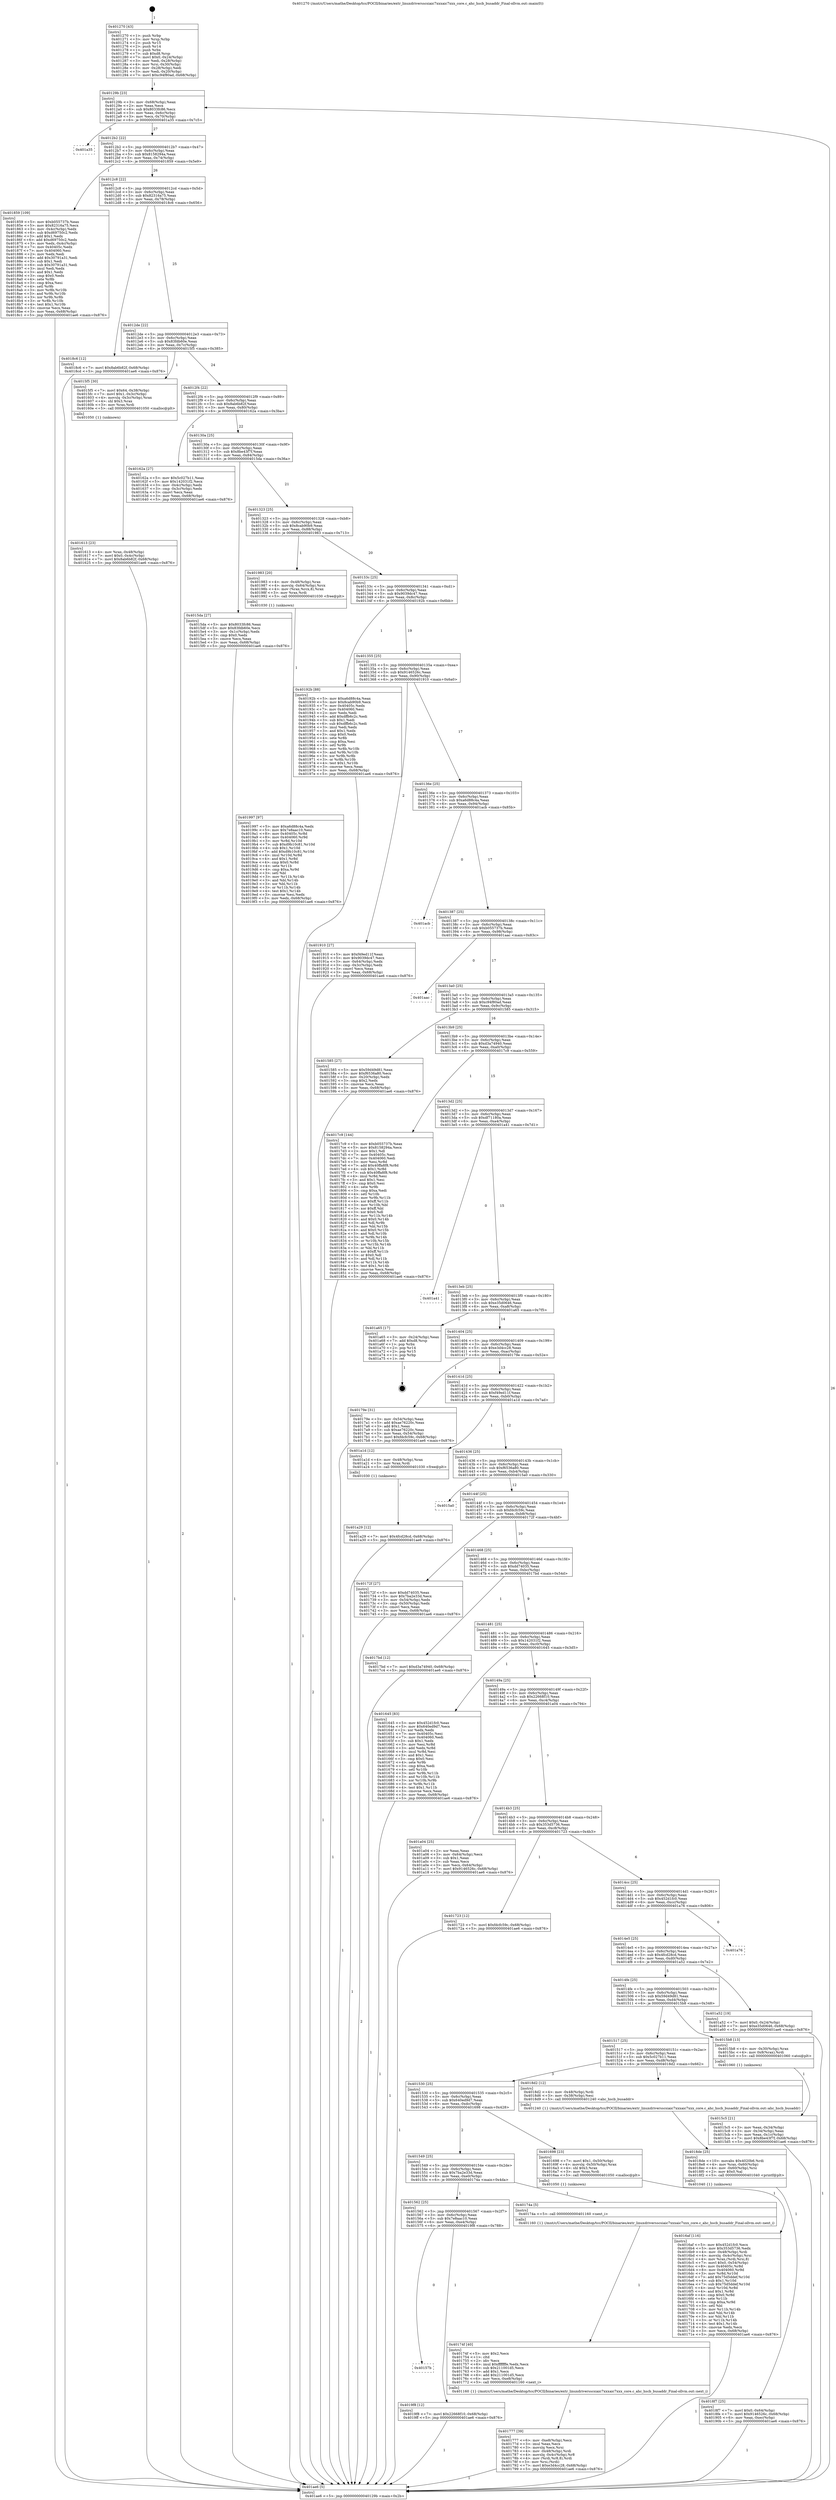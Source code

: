 digraph "0x401270" {
  label = "0x401270 (/mnt/c/Users/mathe/Desktop/tcc/POCII/binaries/extr_linuxdriversscsiaic7xxxaic7xxx_core.c_ahc_hscb_busaddr_Final-ollvm.out::main(0))"
  labelloc = "t"
  node[shape=record]

  Entry [label="",width=0.3,height=0.3,shape=circle,fillcolor=black,style=filled]
  "0x40129b" [label="{
     0x40129b [23]\l
     | [instrs]\l
     &nbsp;&nbsp;0x40129b \<+3\>: mov -0x68(%rbp),%eax\l
     &nbsp;&nbsp;0x40129e \<+2\>: mov %eax,%ecx\l
     &nbsp;&nbsp;0x4012a0 \<+6\>: sub $0x8033fc86,%ecx\l
     &nbsp;&nbsp;0x4012a6 \<+3\>: mov %eax,-0x6c(%rbp)\l
     &nbsp;&nbsp;0x4012a9 \<+3\>: mov %ecx,-0x70(%rbp)\l
     &nbsp;&nbsp;0x4012ac \<+6\>: je 0000000000401a35 \<main+0x7c5\>\l
  }"]
  "0x401a35" [label="{
     0x401a35\l
  }", style=dashed]
  "0x4012b2" [label="{
     0x4012b2 [22]\l
     | [instrs]\l
     &nbsp;&nbsp;0x4012b2 \<+5\>: jmp 00000000004012b7 \<main+0x47\>\l
     &nbsp;&nbsp;0x4012b7 \<+3\>: mov -0x6c(%rbp),%eax\l
     &nbsp;&nbsp;0x4012ba \<+5\>: sub $0x8158294a,%eax\l
     &nbsp;&nbsp;0x4012bf \<+3\>: mov %eax,-0x74(%rbp)\l
     &nbsp;&nbsp;0x4012c2 \<+6\>: je 0000000000401859 \<main+0x5e9\>\l
  }"]
  Exit [label="",width=0.3,height=0.3,shape=circle,fillcolor=black,style=filled,peripheries=2]
  "0x401859" [label="{
     0x401859 [109]\l
     | [instrs]\l
     &nbsp;&nbsp;0x401859 \<+5\>: mov $0xb055737b,%eax\l
     &nbsp;&nbsp;0x40185e \<+5\>: mov $0x82316a75,%ecx\l
     &nbsp;&nbsp;0x401863 \<+3\>: mov -0x4c(%rbp),%edx\l
     &nbsp;&nbsp;0x401866 \<+6\>: sub $0xd69750c2,%edx\l
     &nbsp;&nbsp;0x40186c \<+3\>: add $0x1,%edx\l
     &nbsp;&nbsp;0x40186f \<+6\>: add $0xd69750c2,%edx\l
     &nbsp;&nbsp;0x401875 \<+3\>: mov %edx,-0x4c(%rbp)\l
     &nbsp;&nbsp;0x401878 \<+7\>: mov 0x40405c,%edx\l
     &nbsp;&nbsp;0x40187f \<+7\>: mov 0x404060,%esi\l
     &nbsp;&nbsp;0x401886 \<+2\>: mov %edx,%edi\l
     &nbsp;&nbsp;0x401888 \<+6\>: add $0x30791a31,%edi\l
     &nbsp;&nbsp;0x40188e \<+3\>: sub $0x1,%edi\l
     &nbsp;&nbsp;0x401891 \<+6\>: sub $0x30791a31,%edi\l
     &nbsp;&nbsp;0x401897 \<+3\>: imul %edi,%edx\l
     &nbsp;&nbsp;0x40189a \<+3\>: and $0x1,%edx\l
     &nbsp;&nbsp;0x40189d \<+3\>: cmp $0x0,%edx\l
     &nbsp;&nbsp;0x4018a0 \<+4\>: sete %r8b\l
     &nbsp;&nbsp;0x4018a4 \<+3\>: cmp $0xa,%esi\l
     &nbsp;&nbsp;0x4018a7 \<+4\>: setl %r9b\l
     &nbsp;&nbsp;0x4018ab \<+3\>: mov %r8b,%r10b\l
     &nbsp;&nbsp;0x4018ae \<+3\>: and %r9b,%r10b\l
     &nbsp;&nbsp;0x4018b1 \<+3\>: xor %r9b,%r8b\l
     &nbsp;&nbsp;0x4018b4 \<+3\>: or %r8b,%r10b\l
     &nbsp;&nbsp;0x4018b7 \<+4\>: test $0x1,%r10b\l
     &nbsp;&nbsp;0x4018bb \<+3\>: cmovne %ecx,%eax\l
     &nbsp;&nbsp;0x4018be \<+3\>: mov %eax,-0x68(%rbp)\l
     &nbsp;&nbsp;0x4018c1 \<+5\>: jmp 0000000000401ae6 \<main+0x876\>\l
  }"]
  "0x4012c8" [label="{
     0x4012c8 [22]\l
     | [instrs]\l
     &nbsp;&nbsp;0x4012c8 \<+5\>: jmp 00000000004012cd \<main+0x5d\>\l
     &nbsp;&nbsp;0x4012cd \<+3\>: mov -0x6c(%rbp),%eax\l
     &nbsp;&nbsp;0x4012d0 \<+5\>: sub $0x82316a75,%eax\l
     &nbsp;&nbsp;0x4012d5 \<+3\>: mov %eax,-0x78(%rbp)\l
     &nbsp;&nbsp;0x4012d8 \<+6\>: je 00000000004018c6 \<main+0x656\>\l
  }"]
  "0x401a29" [label="{
     0x401a29 [12]\l
     | [instrs]\l
     &nbsp;&nbsp;0x401a29 \<+7\>: movl $0x4fcd28cd,-0x68(%rbp)\l
     &nbsp;&nbsp;0x401a30 \<+5\>: jmp 0000000000401ae6 \<main+0x876\>\l
  }"]
  "0x4018c6" [label="{
     0x4018c6 [12]\l
     | [instrs]\l
     &nbsp;&nbsp;0x4018c6 \<+7\>: movl $0x8ab6b82f,-0x68(%rbp)\l
     &nbsp;&nbsp;0x4018cd \<+5\>: jmp 0000000000401ae6 \<main+0x876\>\l
  }"]
  "0x4012de" [label="{
     0x4012de [22]\l
     | [instrs]\l
     &nbsp;&nbsp;0x4012de \<+5\>: jmp 00000000004012e3 \<main+0x73\>\l
     &nbsp;&nbsp;0x4012e3 \<+3\>: mov -0x6c(%rbp),%eax\l
     &nbsp;&nbsp;0x4012e6 \<+5\>: sub $0x83fdb60e,%eax\l
     &nbsp;&nbsp;0x4012eb \<+3\>: mov %eax,-0x7c(%rbp)\l
     &nbsp;&nbsp;0x4012ee \<+6\>: je 00000000004015f5 \<main+0x385\>\l
  }"]
  "0x40157b" [label="{
     0x40157b\l
  }", style=dashed]
  "0x4015f5" [label="{
     0x4015f5 [30]\l
     | [instrs]\l
     &nbsp;&nbsp;0x4015f5 \<+7\>: movl $0x64,-0x38(%rbp)\l
     &nbsp;&nbsp;0x4015fc \<+7\>: movl $0x1,-0x3c(%rbp)\l
     &nbsp;&nbsp;0x401603 \<+4\>: movslq -0x3c(%rbp),%rax\l
     &nbsp;&nbsp;0x401607 \<+4\>: shl $0x3,%rax\l
     &nbsp;&nbsp;0x40160b \<+3\>: mov %rax,%rdi\l
     &nbsp;&nbsp;0x40160e \<+5\>: call 0000000000401050 \<malloc@plt\>\l
     | [calls]\l
     &nbsp;&nbsp;0x401050 \{1\} (unknown)\l
  }"]
  "0x4012f4" [label="{
     0x4012f4 [22]\l
     | [instrs]\l
     &nbsp;&nbsp;0x4012f4 \<+5\>: jmp 00000000004012f9 \<main+0x89\>\l
     &nbsp;&nbsp;0x4012f9 \<+3\>: mov -0x6c(%rbp),%eax\l
     &nbsp;&nbsp;0x4012fc \<+5\>: sub $0x8ab6b82f,%eax\l
     &nbsp;&nbsp;0x401301 \<+3\>: mov %eax,-0x80(%rbp)\l
     &nbsp;&nbsp;0x401304 \<+6\>: je 000000000040162a \<main+0x3ba\>\l
  }"]
  "0x4019f8" [label="{
     0x4019f8 [12]\l
     | [instrs]\l
     &nbsp;&nbsp;0x4019f8 \<+7\>: movl $0x22668f10,-0x68(%rbp)\l
     &nbsp;&nbsp;0x4019ff \<+5\>: jmp 0000000000401ae6 \<main+0x876\>\l
  }"]
  "0x40162a" [label="{
     0x40162a [27]\l
     | [instrs]\l
     &nbsp;&nbsp;0x40162a \<+5\>: mov $0x5c027b11,%eax\l
     &nbsp;&nbsp;0x40162f \<+5\>: mov $0x142031f2,%ecx\l
     &nbsp;&nbsp;0x401634 \<+3\>: mov -0x4c(%rbp),%edx\l
     &nbsp;&nbsp;0x401637 \<+3\>: cmp -0x3c(%rbp),%edx\l
     &nbsp;&nbsp;0x40163a \<+3\>: cmovl %ecx,%eax\l
     &nbsp;&nbsp;0x40163d \<+3\>: mov %eax,-0x68(%rbp)\l
     &nbsp;&nbsp;0x401640 \<+5\>: jmp 0000000000401ae6 \<main+0x876\>\l
  }"]
  "0x40130a" [label="{
     0x40130a [25]\l
     | [instrs]\l
     &nbsp;&nbsp;0x40130a \<+5\>: jmp 000000000040130f \<main+0x9f\>\l
     &nbsp;&nbsp;0x40130f \<+3\>: mov -0x6c(%rbp),%eax\l
     &nbsp;&nbsp;0x401312 \<+5\>: sub $0x8be43f7f,%eax\l
     &nbsp;&nbsp;0x401317 \<+6\>: mov %eax,-0x84(%rbp)\l
     &nbsp;&nbsp;0x40131d \<+6\>: je 00000000004015da \<main+0x36a\>\l
  }"]
  "0x401997" [label="{
     0x401997 [97]\l
     | [instrs]\l
     &nbsp;&nbsp;0x401997 \<+5\>: mov $0xa6d88c4a,%edx\l
     &nbsp;&nbsp;0x40199c \<+5\>: mov $0x7e8aac10,%esi\l
     &nbsp;&nbsp;0x4019a1 \<+8\>: mov 0x40405c,%r8d\l
     &nbsp;&nbsp;0x4019a9 \<+8\>: mov 0x404060,%r9d\l
     &nbsp;&nbsp;0x4019b1 \<+3\>: mov %r8d,%r10d\l
     &nbsp;&nbsp;0x4019b4 \<+7\>: sub $0xd9b10c81,%r10d\l
     &nbsp;&nbsp;0x4019bb \<+4\>: sub $0x1,%r10d\l
     &nbsp;&nbsp;0x4019bf \<+7\>: add $0xd9b10c81,%r10d\l
     &nbsp;&nbsp;0x4019c6 \<+4\>: imul %r10d,%r8d\l
     &nbsp;&nbsp;0x4019ca \<+4\>: and $0x1,%r8d\l
     &nbsp;&nbsp;0x4019ce \<+4\>: cmp $0x0,%r8d\l
     &nbsp;&nbsp;0x4019d2 \<+4\>: sete %r11b\l
     &nbsp;&nbsp;0x4019d6 \<+4\>: cmp $0xa,%r9d\l
     &nbsp;&nbsp;0x4019da \<+3\>: setl %bl\l
     &nbsp;&nbsp;0x4019dd \<+3\>: mov %r11b,%r14b\l
     &nbsp;&nbsp;0x4019e0 \<+3\>: and %bl,%r14b\l
     &nbsp;&nbsp;0x4019e3 \<+3\>: xor %bl,%r11b\l
     &nbsp;&nbsp;0x4019e6 \<+3\>: or %r11b,%r14b\l
     &nbsp;&nbsp;0x4019e9 \<+4\>: test $0x1,%r14b\l
     &nbsp;&nbsp;0x4019ed \<+3\>: cmovne %esi,%edx\l
     &nbsp;&nbsp;0x4019f0 \<+3\>: mov %edx,-0x68(%rbp)\l
     &nbsp;&nbsp;0x4019f3 \<+5\>: jmp 0000000000401ae6 \<main+0x876\>\l
  }"]
  "0x4015da" [label="{
     0x4015da [27]\l
     | [instrs]\l
     &nbsp;&nbsp;0x4015da \<+5\>: mov $0x8033fc86,%eax\l
     &nbsp;&nbsp;0x4015df \<+5\>: mov $0x83fdb60e,%ecx\l
     &nbsp;&nbsp;0x4015e4 \<+3\>: mov -0x1c(%rbp),%edx\l
     &nbsp;&nbsp;0x4015e7 \<+3\>: cmp $0x0,%edx\l
     &nbsp;&nbsp;0x4015ea \<+3\>: cmove %ecx,%eax\l
     &nbsp;&nbsp;0x4015ed \<+3\>: mov %eax,-0x68(%rbp)\l
     &nbsp;&nbsp;0x4015f0 \<+5\>: jmp 0000000000401ae6 \<main+0x876\>\l
  }"]
  "0x401323" [label="{
     0x401323 [25]\l
     | [instrs]\l
     &nbsp;&nbsp;0x401323 \<+5\>: jmp 0000000000401328 \<main+0xb8\>\l
     &nbsp;&nbsp;0x401328 \<+3\>: mov -0x6c(%rbp),%eax\l
     &nbsp;&nbsp;0x40132b \<+5\>: sub $0x8cab90b9,%eax\l
     &nbsp;&nbsp;0x401330 \<+6\>: mov %eax,-0x88(%rbp)\l
     &nbsp;&nbsp;0x401336 \<+6\>: je 0000000000401983 \<main+0x713\>\l
  }"]
  "0x4018f7" [label="{
     0x4018f7 [25]\l
     | [instrs]\l
     &nbsp;&nbsp;0x4018f7 \<+7\>: movl $0x0,-0x64(%rbp)\l
     &nbsp;&nbsp;0x4018fe \<+7\>: movl $0x9146526c,-0x68(%rbp)\l
     &nbsp;&nbsp;0x401905 \<+6\>: mov %eax,-0xec(%rbp)\l
     &nbsp;&nbsp;0x40190b \<+5\>: jmp 0000000000401ae6 \<main+0x876\>\l
  }"]
  "0x401983" [label="{
     0x401983 [20]\l
     | [instrs]\l
     &nbsp;&nbsp;0x401983 \<+4\>: mov -0x48(%rbp),%rax\l
     &nbsp;&nbsp;0x401987 \<+4\>: movslq -0x64(%rbp),%rcx\l
     &nbsp;&nbsp;0x40198b \<+4\>: mov (%rax,%rcx,8),%rax\l
     &nbsp;&nbsp;0x40198f \<+3\>: mov %rax,%rdi\l
     &nbsp;&nbsp;0x401992 \<+5\>: call 0000000000401030 \<free@plt\>\l
     | [calls]\l
     &nbsp;&nbsp;0x401030 \{1\} (unknown)\l
  }"]
  "0x40133c" [label="{
     0x40133c [25]\l
     | [instrs]\l
     &nbsp;&nbsp;0x40133c \<+5\>: jmp 0000000000401341 \<main+0xd1\>\l
     &nbsp;&nbsp;0x401341 \<+3\>: mov -0x6c(%rbp),%eax\l
     &nbsp;&nbsp;0x401344 \<+5\>: sub $0x9039dc47,%eax\l
     &nbsp;&nbsp;0x401349 \<+6\>: mov %eax,-0x8c(%rbp)\l
     &nbsp;&nbsp;0x40134f \<+6\>: je 000000000040192b \<main+0x6bb\>\l
  }"]
  "0x4018de" [label="{
     0x4018de [25]\l
     | [instrs]\l
     &nbsp;&nbsp;0x4018de \<+10\>: movabs $0x4020b6,%rdi\l
     &nbsp;&nbsp;0x4018e8 \<+4\>: mov %rax,-0x60(%rbp)\l
     &nbsp;&nbsp;0x4018ec \<+4\>: mov -0x60(%rbp),%rsi\l
     &nbsp;&nbsp;0x4018f0 \<+2\>: mov $0x0,%al\l
     &nbsp;&nbsp;0x4018f2 \<+5\>: call 0000000000401040 \<printf@plt\>\l
     | [calls]\l
     &nbsp;&nbsp;0x401040 \{1\} (unknown)\l
  }"]
  "0x40192b" [label="{
     0x40192b [88]\l
     | [instrs]\l
     &nbsp;&nbsp;0x40192b \<+5\>: mov $0xa6d88c4a,%eax\l
     &nbsp;&nbsp;0x401930 \<+5\>: mov $0x8cab90b9,%ecx\l
     &nbsp;&nbsp;0x401935 \<+7\>: mov 0x40405c,%edx\l
     &nbsp;&nbsp;0x40193c \<+7\>: mov 0x404060,%esi\l
     &nbsp;&nbsp;0x401943 \<+2\>: mov %edx,%edi\l
     &nbsp;&nbsp;0x401945 \<+6\>: add $0xdffb6c2c,%edi\l
     &nbsp;&nbsp;0x40194b \<+3\>: sub $0x1,%edi\l
     &nbsp;&nbsp;0x40194e \<+6\>: sub $0xdffb6c2c,%edi\l
     &nbsp;&nbsp;0x401954 \<+3\>: imul %edi,%edx\l
     &nbsp;&nbsp;0x401957 \<+3\>: and $0x1,%edx\l
     &nbsp;&nbsp;0x40195a \<+3\>: cmp $0x0,%edx\l
     &nbsp;&nbsp;0x40195d \<+4\>: sete %r8b\l
     &nbsp;&nbsp;0x401961 \<+3\>: cmp $0xa,%esi\l
     &nbsp;&nbsp;0x401964 \<+4\>: setl %r9b\l
     &nbsp;&nbsp;0x401968 \<+3\>: mov %r8b,%r10b\l
     &nbsp;&nbsp;0x40196b \<+3\>: and %r9b,%r10b\l
     &nbsp;&nbsp;0x40196e \<+3\>: xor %r9b,%r8b\l
     &nbsp;&nbsp;0x401971 \<+3\>: or %r8b,%r10b\l
     &nbsp;&nbsp;0x401974 \<+4\>: test $0x1,%r10b\l
     &nbsp;&nbsp;0x401978 \<+3\>: cmovne %ecx,%eax\l
     &nbsp;&nbsp;0x40197b \<+3\>: mov %eax,-0x68(%rbp)\l
     &nbsp;&nbsp;0x40197e \<+5\>: jmp 0000000000401ae6 \<main+0x876\>\l
  }"]
  "0x401355" [label="{
     0x401355 [25]\l
     | [instrs]\l
     &nbsp;&nbsp;0x401355 \<+5\>: jmp 000000000040135a \<main+0xea\>\l
     &nbsp;&nbsp;0x40135a \<+3\>: mov -0x6c(%rbp),%eax\l
     &nbsp;&nbsp;0x40135d \<+5\>: sub $0x9146526c,%eax\l
     &nbsp;&nbsp;0x401362 \<+6\>: mov %eax,-0x90(%rbp)\l
     &nbsp;&nbsp;0x401368 \<+6\>: je 0000000000401910 \<main+0x6a0\>\l
  }"]
  "0x401777" [label="{
     0x401777 [39]\l
     | [instrs]\l
     &nbsp;&nbsp;0x401777 \<+6\>: mov -0xe8(%rbp),%ecx\l
     &nbsp;&nbsp;0x40177d \<+3\>: imul %eax,%ecx\l
     &nbsp;&nbsp;0x401780 \<+3\>: movslq %ecx,%rsi\l
     &nbsp;&nbsp;0x401783 \<+4\>: mov -0x48(%rbp),%rdi\l
     &nbsp;&nbsp;0x401787 \<+4\>: movslq -0x4c(%rbp),%r8\l
     &nbsp;&nbsp;0x40178b \<+4\>: mov (%rdi,%r8,8),%rdi\l
     &nbsp;&nbsp;0x40178f \<+3\>: mov %rsi,(%rdi)\l
     &nbsp;&nbsp;0x401792 \<+7\>: movl $0xe3d4cc28,-0x68(%rbp)\l
     &nbsp;&nbsp;0x401799 \<+5\>: jmp 0000000000401ae6 \<main+0x876\>\l
  }"]
  "0x401910" [label="{
     0x401910 [27]\l
     | [instrs]\l
     &nbsp;&nbsp;0x401910 \<+5\>: mov $0xf49ed11f,%eax\l
     &nbsp;&nbsp;0x401915 \<+5\>: mov $0x9039dc47,%ecx\l
     &nbsp;&nbsp;0x40191a \<+3\>: mov -0x64(%rbp),%edx\l
     &nbsp;&nbsp;0x40191d \<+3\>: cmp -0x3c(%rbp),%edx\l
     &nbsp;&nbsp;0x401920 \<+3\>: cmovl %ecx,%eax\l
     &nbsp;&nbsp;0x401923 \<+3\>: mov %eax,-0x68(%rbp)\l
     &nbsp;&nbsp;0x401926 \<+5\>: jmp 0000000000401ae6 \<main+0x876\>\l
  }"]
  "0x40136e" [label="{
     0x40136e [25]\l
     | [instrs]\l
     &nbsp;&nbsp;0x40136e \<+5\>: jmp 0000000000401373 \<main+0x103\>\l
     &nbsp;&nbsp;0x401373 \<+3\>: mov -0x6c(%rbp),%eax\l
     &nbsp;&nbsp;0x401376 \<+5\>: sub $0xa6d88c4a,%eax\l
     &nbsp;&nbsp;0x40137b \<+6\>: mov %eax,-0x94(%rbp)\l
     &nbsp;&nbsp;0x401381 \<+6\>: je 0000000000401acb \<main+0x85b\>\l
  }"]
  "0x40174f" [label="{
     0x40174f [40]\l
     | [instrs]\l
     &nbsp;&nbsp;0x40174f \<+5\>: mov $0x2,%ecx\l
     &nbsp;&nbsp;0x401754 \<+1\>: cltd\l
     &nbsp;&nbsp;0x401755 \<+2\>: idiv %ecx\l
     &nbsp;&nbsp;0x401757 \<+6\>: imul $0xfffffffe,%edx,%ecx\l
     &nbsp;&nbsp;0x40175d \<+6\>: sub $0x211001d5,%ecx\l
     &nbsp;&nbsp;0x401763 \<+3\>: add $0x1,%ecx\l
     &nbsp;&nbsp;0x401766 \<+6\>: add $0x211001d5,%ecx\l
     &nbsp;&nbsp;0x40176c \<+6\>: mov %ecx,-0xe8(%rbp)\l
     &nbsp;&nbsp;0x401772 \<+5\>: call 0000000000401160 \<next_i\>\l
     | [calls]\l
     &nbsp;&nbsp;0x401160 \{1\} (/mnt/c/Users/mathe/Desktop/tcc/POCII/binaries/extr_linuxdriversscsiaic7xxxaic7xxx_core.c_ahc_hscb_busaddr_Final-ollvm.out::next_i)\l
  }"]
  "0x401acb" [label="{
     0x401acb\l
  }", style=dashed]
  "0x401387" [label="{
     0x401387 [25]\l
     | [instrs]\l
     &nbsp;&nbsp;0x401387 \<+5\>: jmp 000000000040138c \<main+0x11c\>\l
     &nbsp;&nbsp;0x40138c \<+3\>: mov -0x6c(%rbp),%eax\l
     &nbsp;&nbsp;0x40138f \<+5\>: sub $0xb055737b,%eax\l
     &nbsp;&nbsp;0x401394 \<+6\>: mov %eax,-0x98(%rbp)\l
     &nbsp;&nbsp;0x40139a \<+6\>: je 0000000000401aac \<main+0x83c\>\l
  }"]
  "0x401562" [label="{
     0x401562 [25]\l
     | [instrs]\l
     &nbsp;&nbsp;0x401562 \<+5\>: jmp 0000000000401567 \<main+0x2f7\>\l
     &nbsp;&nbsp;0x401567 \<+3\>: mov -0x6c(%rbp),%eax\l
     &nbsp;&nbsp;0x40156a \<+5\>: sub $0x7e8aac10,%eax\l
     &nbsp;&nbsp;0x40156f \<+6\>: mov %eax,-0xe4(%rbp)\l
     &nbsp;&nbsp;0x401575 \<+6\>: je 00000000004019f8 \<main+0x788\>\l
  }"]
  "0x401aac" [label="{
     0x401aac\l
  }", style=dashed]
  "0x4013a0" [label="{
     0x4013a0 [25]\l
     | [instrs]\l
     &nbsp;&nbsp;0x4013a0 \<+5\>: jmp 00000000004013a5 \<main+0x135\>\l
     &nbsp;&nbsp;0x4013a5 \<+3\>: mov -0x6c(%rbp),%eax\l
     &nbsp;&nbsp;0x4013a8 \<+5\>: sub $0xc94f80ad,%eax\l
     &nbsp;&nbsp;0x4013ad \<+6\>: mov %eax,-0x9c(%rbp)\l
     &nbsp;&nbsp;0x4013b3 \<+6\>: je 0000000000401585 \<main+0x315\>\l
  }"]
  "0x40174a" [label="{
     0x40174a [5]\l
     | [instrs]\l
     &nbsp;&nbsp;0x40174a \<+5\>: call 0000000000401160 \<next_i\>\l
     | [calls]\l
     &nbsp;&nbsp;0x401160 \{1\} (/mnt/c/Users/mathe/Desktop/tcc/POCII/binaries/extr_linuxdriversscsiaic7xxxaic7xxx_core.c_ahc_hscb_busaddr_Final-ollvm.out::next_i)\l
  }"]
  "0x401585" [label="{
     0x401585 [27]\l
     | [instrs]\l
     &nbsp;&nbsp;0x401585 \<+5\>: mov $0x59d49d81,%eax\l
     &nbsp;&nbsp;0x40158a \<+5\>: mov $0xf6536a80,%ecx\l
     &nbsp;&nbsp;0x40158f \<+3\>: mov -0x20(%rbp),%edx\l
     &nbsp;&nbsp;0x401592 \<+3\>: cmp $0x2,%edx\l
     &nbsp;&nbsp;0x401595 \<+3\>: cmovne %ecx,%eax\l
     &nbsp;&nbsp;0x401598 \<+3\>: mov %eax,-0x68(%rbp)\l
     &nbsp;&nbsp;0x40159b \<+5\>: jmp 0000000000401ae6 \<main+0x876\>\l
  }"]
  "0x4013b9" [label="{
     0x4013b9 [25]\l
     | [instrs]\l
     &nbsp;&nbsp;0x4013b9 \<+5\>: jmp 00000000004013be \<main+0x14e\>\l
     &nbsp;&nbsp;0x4013be \<+3\>: mov -0x6c(%rbp),%eax\l
     &nbsp;&nbsp;0x4013c1 \<+5\>: sub $0xd3a74940,%eax\l
     &nbsp;&nbsp;0x4013c6 \<+6\>: mov %eax,-0xa0(%rbp)\l
     &nbsp;&nbsp;0x4013cc \<+6\>: je 00000000004017c9 \<main+0x559\>\l
  }"]
  "0x401ae6" [label="{
     0x401ae6 [5]\l
     | [instrs]\l
     &nbsp;&nbsp;0x401ae6 \<+5\>: jmp 000000000040129b \<main+0x2b\>\l
  }"]
  "0x401270" [label="{
     0x401270 [43]\l
     | [instrs]\l
     &nbsp;&nbsp;0x401270 \<+1\>: push %rbp\l
     &nbsp;&nbsp;0x401271 \<+3\>: mov %rsp,%rbp\l
     &nbsp;&nbsp;0x401274 \<+2\>: push %r15\l
     &nbsp;&nbsp;0x401276 \<+2\>: push %r14\l
     &nbsp;&nbsp;0x401278 \<+1\>: push %rbx\l
     &nbsp;&nbsp;0x401279 \<+7\>: sub $0xd8,%rsp\l
     &nbsp;&nbsp;0x401280 \<+7\>: movl $0x0,-0x24(%rbp)\l
     &nbsp;&nbsp;0x401287 \<+3\>: mov %edi,-0x28(%rbp)\l
     &nbsp;&nbsp;0x40128a \<+4\>: mov %rsi,-0x30(%rbp)\l
     &nbsp;&nbsp;0x40128e \<+3\>: mov -0x28(%rbp),%edi\l
     &nbsp;&nbsp;0x401291 \<+3\>: mov %edi,-0x20(%rbp)\l
     &nbsp;&nbsp;0x401294 \<+7\>: movl $0xc94f80ad,-0x68(%rbp)\l
  }"]
  "0x4016af" [label="{
     0x4016af [116]\l
     | [instrs]\l
     &nbsp;&nbsp;0x4016af \<+5\>: mov $0x452d1fc0,%ecx\l
     &nbsp;&nbsp;0x4016b4 \<+5\>: mov $0x353d5736,%edx\l
     &nbsp;&nbsp;0x4016b9 \<+4\>: mov -0x48(%rbp),%rdi\l
     &nbsp;&nbsp;0x4016bd \<+4\>: movslq -0x4c(%rbp),%rsi\l
     &nbsp;&nbsp;0x4016c1 \<+4\>: mov %rax,(%rdi,%rsi,8)\l
     &nbsp;&nbsp;0x4016c5 \<+7\>: movl $0x0,-0x54(%rbp)\l
     &nbsp;&nbsp;0x4016cc \<+8\>: mov 0x40405c,%r8d\l
     &nbsp;&nbsp;0x4016d4 \<+8\>: mov 0x404060,%r9d\l
     &nbsp;&nbsp;0x4016dc \<+3\>: mov %r8d,%r10d\l
     &nbsp;&nbsp;0x4016df \<+7\>: add $0x75d5ddef,%r10d\l
     &nbsp;&nbsp;0x4016e6 \<+4\>: sub $0x1,%r10d\l
     &nbsp;&nbsp;0x4016ea \<+7\>: sub $0x75d5ddef,%r10d\l
     &nbsp;&nbsp;0x4016f1 \<+4\>: imul %r10d,%r8d\l
     &nbsp;&nbsp;0x4016f5 \<+4\>: and $0x1,%r8d\l
     &nbsp;&nbsp;0x4016f9 \<+4\>: cmp $0x0,%r8d\l
     &nbsp;&nbsp;0x4016fd \<+4\>: sete %r11b\l
     &nbsp;&nbsp;0x401701 \<+4\>: cmp $0xa,%r9d\l
     &nbsp;&nbsp;0x401705 \<+3\>: setl %bl\l
     &nbsp;&nbsp;0x401708 \<+3\>: mov %r11b,%r14b\l
     &nbsp;&nbsp;0x40170b \<+3\>: and %bl,%r14b\l
     &nbsp;&nbsp;0x40170e \<+3\>: xor %bl,%r11b\l
     &nbsp;&nbsp;0x401711 \<+3\>: or %r11b,%r14b\l
     &nbsp;&nbsp;0x401714 \<+4\>: test $0x1,%r14b\l
     &nbsp;&nbsp;0x401718 \<+3\>: cmovne %edx,%ecx\l
     &nbsp;&nbsp;0x40171b \<+3\>: mov %ecx,-0x68(%rbp)\l
     &nbsp;&nbsp;0x40171e \<+5\>: jmp 0000000000401ae6 \<main+0x876\>\l
  }"]
  "0x4017c9" [label="{
     0x4017c9 [144]\l
     | [instrs]\l
     &nbsp;&nbsp;0x4017c9 \<+5\>: mov $0xb055737b,%eax\l
     &nbsp;&nbsp;0x4017ce \<+5\>: mov $0x8158294a,%ecx\l
     &nbsp;&nbsp;0x4017d3 \<+2\>: mov $0x1,%dl\l
     &nbsp;&nbsp;0x4017d5 \<+7\>: mov 0x40405c,%esi\l
     &nbsp;&nbsp;0x4017dc \<+7\>: mov 0x404060,%edi\l
     &nbsp;&nbsp;0x4017e3 \<+3\>: mov %esi,%r8d\l
     &nbsp;&nbsp;0x4017e6 \<+7\>: add $0x40ffa8f8,%r8d\l
     &nbsp;&nbsp;0x4017ed \<+4\>: sub $0x1,%r8d\l
     &nbsp;&nbsp;0x4017f1 \<+7\>: sub $0x40ffa8f8,%r8d\l
     &nbsp;&nbsp;0x4017f8 \<+4\>: imul %r8d,%esi\l
     &nbsp;&nbsp;0x4017fc \<+3\>: and $0x1,%esi\l
     &nbsp;&nbsp;0x4017ff \<+3\>: cmp $0x0,%esi\l
     &nbsp;&nbsp;0x401802 \<+4\>: sete %r9b\l
     &nbsp;&nbsp;0x401806 \<+3\>: cmp $0xa,%edi\l
     &nbsp;&nbsp;0x401809 \<+4\>: setl %r10b\l
     &nbsp;&nbsp;0x40180d \<+3\>: mov %r9b,%r11b\l
     &nbsp;&nbsp;0x401810 \<+4\>: xor $0xff,%r11b\l
     &nbsp;&nbsp;0x401814 \<+3\>: mov %r10b,%bl\l
     &nbsp;&nbsp;0x401817 \<+3\>: xor $0xff,%bl\l
     &nbsp;&nbsp;0x40181a \<+3\>: xor $0x0,%dl\l
     &nbsp;&nbsp;0x40181d \<+3\>: mov %r11b,%r14b\l
     &nbsp;&nbsp;0x401820 \<+4\>: and $0x0,%r14b\l
     &nbsp;&nbsp;0x401824 \<+3\>: and %dl,%r9b\l
     &nbsp;&nbsp;0x401827 \<+3\>: mov %bl,%r15b\l
     &nbsp;&nbsp;0x40182a \<+4\>: and $0x0,%r15b\l
     &nbsp;&nbsp;0x40182e \<+3\>: and %dl,%r10b\l
     &nbsp;&nbsp;0x401831 \<+3\>: or %r9b,%r14b\l
     &nbsp;&nbsp;0x401834 \<+3\>: or %r10b,%r15b\l
     &nbsp;&nbsp;0x401837 \<+3\>: xor %r15b,%r14b\l
     &nbsp;&nbsp;0x40183a \<+3\>: or %bl,%r11b\l
     &nbsp;&nbsp;0x40183d \<+4\>: xor $0xff,%r11b\l
     &nbsp;&nbsp;0x401841 \<+3\>: or $0x0,%dl\l
     &nbsp;&nbsp;0x401844 \<+3\>: and %dl,%r11b\l
     &nbsp;&nbsp;0x401847 \<+3\>: or %r11b,%r14b\l
     &nbsp;&nbsp;0x40184a \<+4\>: test $0x1,%r14b\l
     &nbsp;&nbsp;0x40184e \<+3\>: cmovne %ecx,%eax\l
     &nbsp;&nbsp;0x401851 \<+3\>: mov %eax,-0x68(%rbp)\l
     &nbsp;&nbsp;0x401854 \<+5\>: jmp 0000000000401ae6 \<main+0x876\>\l
  }"]
  "0x4013d2" [label="{
     0x4013d2 [25]\l
     | [instrs]\l
     &nbsp;&nbsp;0x4013d2 \<+5\>: jmp 00000000004013d7 \<main+0x167\>\l
     &nbsp;&nbsp;0x4013d7 \<+3\>: mov -0x6c(%rbp),%eax\l
     &nbsp;&nbsp;0x4013da \<+5\>: sub $0xdf71180a,%eax\l
     &nbsp;&nbsp;0x4013df \<+6\>: mov %eax,-0xa4(%rbp)\l
     &nbsp;&nbsp;0x4013e5 \<+6\>: je 0000000000401a41 \<main+0x7d1\>\l
  }"]
  "0x401549" [label="{
     0x401549 [25]\l
     | [instrs]\l
     &nbsp;&nbsp;0x401549 \<+5\>: jmp 000000000040154e \<main+0x2de\>\l
     &nbsp;&nbsp;0x40154e \<+3\>: mov -0x6c(%rbp),%eax\l
     &nbsp;&nbsp;0x401551 \<+5\>: sub $0x7ba2e33d,%eax\l
     &nbsp;&nbsp;0x401556 \<+6\>: mov %eax,-0xe0(%rbp)\l
     &nbsp;&nbsp;0x40155c \<+6\>: je 000000000040174a \<main+0x4da\>\l
  }"]
  "0x401a41" [label="{
     0x401a41\l
  }", style=dashed]
  "0x4013eb" [label="{
     0x4013eb [25]\l
     | [instrs]\l
     &nbsp;&nbsp;0x4013eb \<+5\>: jmp 00000000004013f0 \<main+0x180\>\l
     &nbsp;&nbsp;0x4013f0 \<+3\>: mov -0x6c(%rbp),%eax\l
     &nbsp;&nbsp;0x4013f3 \<+5\>: sub $0xe35d0646,%eax\l
     &nbsp;&nbsp;0x4013f8 \<+6\>: mov %eax,-0xa8(%rbp)\l
     &nbsp;&nbsp;0x4013fe \<+6\>: je 0000000000401a65 \<main+0x7f5\>\l
  }"]
  "0x401698" [label="{
     0x401698 [23]\l
     | [instrs]\l
     &nbsp;&nbsp;0x401698 \<+7\>: movl $0x1,-0x50(%rbp)\l
     &nbsp;&nbsp;0x40169f \<+4\>: movslq -0x50(%rbp),%rax\l
     &nbsp;&nbsp;0x4016a3 \<+4\>: shl $0x3,%rax\l
     &nbsp;&nbsp;0x4016a7 \<+3\>: mov %rax,%rdi\l
     &nbsp;&nbsp;0x4016aa \<+5\>: call 0000000000401050 \<malloc@plt\>\l
     | [calls]\l
     &nbsp;&nbsp;0x401050 \{1\} (unknown)\l
  }"]
  "0x401a65" [label="{
     0x401a65 [17]\l
     | [instrs]\l
     &nbsp;&nbsp;0x401a65 \<+3\>: mov -0x24(%rbp),%eax\l
     &nbsp;&nbsp;0x401a68 \<+7\>: add $0xd8,%rsp\l
     &nbsp;&nbsp;0x401a6f \<+1\>: pop %rbx\l
     &nbsp;&nbsp;0x401a70 \<+2\>: pop %r14\l
     &nbsp;&nbsp;0x401a72 \<+2\>: pop %r15\l
     &nbsp;&nbsp;0x401a74 \<+1\>: pop %rbp\l
     &nbsp;&nbsp;0x401a75 \<+1\>: ret\l
  }"]
  "0x401404" [label="{
     0x401404 [25]\l
     | [instrs]\l
     &nbsp;&nbsp;0x401404 \<+5\>: jmp 0000000000401409 \<main+0x199\>\l
     &nbsp;&nbsp;0x401409 \<+3\>: mov -0x6c(%rbp),%eax\l
     &nbsp;&nbsp;0x40140c \<+5\>: sub $0xe3d4cc28,%eax\l
     &nbsp;&nbsp;0x401411 \<+6\>: mov %eax,-0xac(%rbp)\l
     &nbsp;&nbsp;0x401417 \<+6\>: je 000000000040179e \<main+0x52e\>\l
  }"]
  "0x401530" [label="{
     0x401530 [25]\l
     | [instrs]\l
     &nbsp;&nbsp;0x401530 \<+5\>: jmp 0000000000401535 \<main+0x2c5\>\l
     &nbsp;&nbsp;0x401535 \<+3\>: mov -0x6c(%rbp),%eax\l
     &nbsp;&nbsp;0x401538 \<+5\>: sub $0x640ed9d7,%eax\l
     &nbsp;&nbsp;0x40153d \<+6\>: mov %eax,-0xdc(%rbp)\l
     &nbsp;&nbsp;0x401543 \<+6\>: je 0000000000401698 \<main+0x428\>\l
  }"]
  "0x40179e" [label="{
     0x40179e [31]\l
     | [instrs]\l
     &nbsp;&nbsp;0x40179e \<+3\>: mov -0x54(%rbp),%eax\l
     &nbsp;&nbsp;0x4017a1 \<+5\>: add $0xae76220c,%eax\l
     &nbsp;&nbsp;0x4017a6 \<+3\>: add $0x1,%eax\l
     &nbsp;&nbsp;0x4017a9 \<+5\>: sub $0xae76220c,%eax\l
     &nbsp;&nbsp;0x4017ae \<+3\>: mov %eax,-0x54(%rbp)\l
     &nbsp;&nbsp;0x4017b1 \<+7\>: movl $0xfdcfc59c,-0x68(%rbp)\l
     &nbsp;&nbsp;0x4017b8 \<+5\>: jmp 0000000000401ae6 \<main+0x876\>\l
  }"]
  "0x40141d" [label="{
     0x40141d [25]\l
     | [instrs]\l
     &nbsp;&nbsp;0x40141d \<+5\>: jmp 0000000000401422 \<main+0x1b2\>\l
     &nbsp;&nbsp;0x401422 \<+3\>: mov -0x6c(%rbp),%eax\l
     &nbsp;&nbsp;0x401425 \<+5\>: sub $0xf49ed11f,%eax\l
     &nbsp;&nbsp;0x40142a \<+6\>: mov %eax,-0xb0(%rbp)\l
     &nbsp;&nbsp;0x401430 \<+6\>: je 0000000000401a1d \<main+0x7ad\>\l
  }"]
  "0x4018d2" [label="{
     0x4018d2 [12]\l
     | [instrs]\l
     &nbsp;&nbsp;0x4018d2 \<+4\>: mov -0x48(%rbp),%rdi\l
     &nbsp;&nbsp;0x4018d6 \<+3\>: mov -0x38(%rbp),%esi\l
     &nbsp;&nbsp;0x4018d9 \<+5\>: call 0000000000401240 \<ahc_hscb_busaddr\>\l
     | [calls]\l
     &nbsp;&nbsp;0x401240 \{1\} (/mnt/c/Users/mathe/Desktop/tcc/POCII/binaries/extr_linuxdriversscsiaic7xxxaic7xxx_core.c_ahc_hscb_busaddr_Final-ollvm.out::ahc_hscb_busaddr)\l
  }"]
  "0x401a1d" [label="{
     0x401a1d [12]\l
     | [instrs]\l
     &nbsp;&nbsp;0x401a1d \<+4\>: mov -0x48(%rbp),%rax\l
     &nbsp;&nbsp;0x401a21 \<+3\>: mov %rax,%rdi\l
     &nbsp;&nbsp;0x401a24 \<+5\>: call 0000000000401030 \<free@plt\>\l
     | [calls]\l
     &nbsp;&nbsp;0x401030 \{1\} (unknown)\l
  }"]
  "0x401436" [label="{
     0x401436 [25]\l
     | [instrs]\l
     &nbsp;&nbsp;0x401436 \<+5\>: jmp 000000000040143b \<main+0x1cb\>\l
     &nbsp;&nbsp;0x40143b \<+3\>: mov -0x6c(%rbp),%eax\l
     &nbsp;&nbsp;0x40143e \<+5\>: sub $0xf6536a80,%eax\l
     &nbsp;&nbsp;0x401443 \<+6\>: mov %eax,-0xb4(%rbp)\l
     &nbsp;&nbsp;0x401449 \<+6\>: je 00000000004015a0 \<main+0x330\>\l
  }"]
  "0x401613" [label="{
     0x401613 [23]\l
     | [instrs]\l
     &nbsp;&nbsp;0x401613 \<+4\>: mov %rax,-0x48(%rbp)\l
     &nbsp;&nbsp;0x401617 \<+7\>: movl $0x0,-0x4c(%rbp)\l
     &nbsp;&nbsp;0x40161e \<+7\>: movl $0x8ab6b82f,-0x68(%rbp)\l
     &nbsp;&nbsp;0x401625 \<+5\>: jmp 0000000000401ae6 \<main+0x876\>\l
  }"]
  "0x4015a0" [label="{
     0x4015a0\l
  }", style=dashed]
  "0x40144f" [label="{
     0x40144f [25]\l
     | [instrs]\l
     &nbsp;&nbsp;0x40144f \<+5\>: jmp 0000000000401454 \<main+0x1e4\>\l
     &nbsp;&nbsp;0x401454 \<+3\>: mov -0x6c(%rbp),%eax\l
     &nbsp;&nbsp;0x401457 \<+5\>: sub $0xfdcfc59c,%eax\l
     &nbsp;&nbsp;0x40145c \<+6\>: mov %eax,-0xb8(%rbp)\l
     &nbsp;&nbsp;0x401462 \<+6\>: je 000000000040172f \<main+0x4bf\>\l
  }"]
  "0x4015c5" [label="{
     0x4015c5 [21]\l
     | [instrs]\l
     &nbsp;&nbsp;0x4015c5 \<+3\>: mov %eax,-0x34(%rbp)\l
     &nbsp;&nbsp;0x4015c8 \<+3\>: mov -0x34(%rbp),%eax\l
     &nbsp;&nbsp;0x4015cb \<+3\>: mov %eax,-0x1c(%rbp)\l
     &nbsp;&nbsp;0x4015ce \<+7\>: movl $0x8be43f7f,-0x68(%rbp)\l
     &nbsp;&nbsp;0x4015d5 \<+5\>: jmp 0000000000401ae6 \<main+0x876\>\l
  }"]
  "0x40172f" [label="{
     0x40172f [27]\l
     | [instrs]\l
     &nbsp;&nbsp;0x40172f \<+5\>: mov $0xdd74035,%eax\l
     &nbsp;&nbsp;0x401734 \<+5\>: mov $0x7ba2e33d,%ecx\l
     &nbsp;&nbsp;0x401739 \<+3\>: mov -0x54(%rbp),%edx\l
     &nbsp;&nbsp;0x40173c \<+3\>: cmp -0x50(%rbp),%edx\l
     &nbsp;&nbsp;0x40173f \<+3\>: cmovl %ecx,%eax\l
     &nbsp;&nbsp;0x401742 \<+3\>: mov %eax,-0x68(%rbp)\l
     &nbsp;&nbsp;0x401745 \<+5\>: jmp 0000000000401ae6 \<main+0x876\>\l
  }"]
  "0x401468" [label="{
     0x401468 [25]\l
     | [instrs]\l
     &nbsp;&nbsp;0x401468 \<+5\>: jmp 000000000040146d \<main+0x1fd\>\l
     &nbsp;&nbsp;0x40146d \<+3\>: mov -0x6c(%rbp),%eax\l
     &nbsp;&nbsp;0x401470 \<+5\>: sub $0xdd74035,%eax\l
     &nbsp;&nbsp;0x401475 \<+6\>: mov %eax,-0xbc(%rbp)\l
     &nbsp;&nbsp;0x40147b \<+6\>: je 00000000004017bd \<main+0x54d\>\l
  }"]
  "0x401517" [label="{
     0x401517 [25]\l
     | [instrs]\l
     &nbsp;&nbsp;0x401517 \<+5\>: jmp 000000000040151c \<main+0x2ac\>\l
     &nbsp;&nbsp;0x40151c \<+3\>: mov -0x6c(%rbp),%eax\l
     &nbsp;&nbsp;0x40151f \<+5\>: sub $0x5c027b11,%eax\l
     &nbsp;&nbsp;0x401524 \<+6\>: mov %eax,-0xd8(%rbp)\l
     &nbsp;&nbsp;0x40152a \<+6\>: je 00000000004018d2 \<main+0x662\>\l
  }"]
  "0x4017bd" [label="{
     0x4017bd [12]\l
     | [instrs]\l
     &nbsp;&nbsp;0x4017bd \<+7\>: movl $0xd3a74940,-0x68(%rbp)\l
     &nbsp;&nbsp;0x4017c4 \<+5\>: jmp 0000000000401ae6 \<main+0x876\>\l
  }"]
  "0x401481" [label="{
     0x401481 [25]\l
     | [instrs]\l
     &nbsp;&nbsp;0x401481 \<+5\>: jmp 0000000000401486 \<main+0x216\>\l
     &nbsp;&nbsp;0x401486 \<+3\>: mov -0x6c(%rbp),%eax\l
     &nbsp;&nbsp;0x401489 \<+5\>: sub $0x142031f2,%eax\l
     &nbsp;&nbsp;0x40148e \<+6\>: mov %eax,-0xc0(%rbp)\l
     &nbsp;&nbsp;0x401494 \<+6\>: je 0000000000401645 \<main+0x3d5\>\l
  }"]
  "0x4015b8" [label="{
     0x4015b8 [13]\l
     | [instrs]\l
     &nbsp;&nbsp;0x4015b8 \<+4\>: mov -0x30(%rbp),%rax\l
     &nbsp;&nbsp;0x4015bc \<+4\>: mov 0x8(%rax),%rdi\l
     &nbsp;&nbsp;0x4015c0 \<+5\>: call 0000000000401060 \<atoi@plt\>\l
     | [calls]\l
     &nbsp;&nbsp;0x401060 \{1\} (unknown)\l
  }"]
  "0x401645" [label="{
     0x401645 [83]\l
     | [instrs]\l
     &nbsp;&nbsp;0x401645 \<+5\>: mov $0x452d1fc0,%eax\l
     &nbsp;&nbsp;0x40164a \<+5\>: mov $0x640ed9d7,%ecx\l
     &nbsp;&nbsp;0x40164f \<+2\>: xor %edx,%edx\l
     &nbsp;&nbsp;0x401651 \<+7\>: mov 0x40405c,%esi\l
     &nbsp;&nbsp;0x401658 \<+7\>: mov 0x404060,%edi\l
     &nbsp;&nbsp;0x40165f \<+3\>: sub $0x1,%edx\l
     &nbsp;&nbsp;0x401662 \<+3\>: mov %esi,%r8d\l
     &nbsp;&nbsp;0x401665 \<+3\>: add %edx,%r8d\l
     &nbsp;&nbsp;0x401668 \<+4\>: imul %r8d,%esi\l
     &nbsp;&nbsp;0x40166c \<+3\>: and $0x1,%esi\l
     &nbsp;&nbsp;0x40166f \<+3\>: cmp $0x0,%esi\l
     &nbsp;&nbsp;0x401672 \<+4\>: sete %r9b\l
     &nbsp;&nbsp;0x401676 \<+3\>: cmp $0xa,%edi\l
     &nbsp;&nbsp;0x401679 \<+4\>: setl %r10b\l
     &nbsp;&nbsp;0x40167d \<+3\>: mov %r9b,%r11b\l
     &nbsp;&nbsp;0x401680 \<+3\>: and %r10b,%r11b\l
     &nbsp;&nbsp;0x401683 \<+3\>: xor %r10b,%r9b\l
     &nbsp;&nbsp;0x401686 \<+3\>: or %r9b,%r11b\l
     &nbsp;&nbsp;0x401689 \<+4\>: test $0x1,%r11b\l
     &nbsp;&nbsp;0x40168d \<+3\>: cmovne %ecx,%eax\l
     &nbsp;&nbsp;0x401690 \<+3\>: mov %eax,-0x68(%rbp)\l
     &nbsp;&nbsp;0x401693 \<+5\>: jmp 0000000000401ae6 \<main+0x876\>\l
  }"]
  "0x40149a" [label="{
     0x40149a [25]\l
     | [instrs]\l
     &nbsp;&nbsp;0x40149a \<+5\>: jmp 000000000040149f \<main+0x22f\>\l
     &nbsp;&nbsp;0x40149f \<+3\>: mov -0x6c(%rbp),%eax\l
     &nbsp;&nbsp;0x4014a2 \<+5\>: sub $0x22668f10,%eax\l
     &nbsp;&nbsp;0x4014a7 \<+6\>: mov %eax,-0xc4(%rbp)\l
     &nbsp;&nbsp;0x4014ad \<+6\>: je 0000000000401a04 \<main+0x794\>\l
  }"]
  "0x4014fe" [label="{
     0x4014fe [25]\l
     | [instrs]\l
     &nbsp;&nbsp;0x4014fe \<+5\>: jmp 0000000000401503 \<main+0x293\>\l
     &nbsp;&nbsp;0x401503 \<+3\>: mov -0x6c(%rbp),%eax\l
     &nbsp;&nbsp;0x401506 \<+5\>: sub $0x59d49d81,%eax\l
     &nbsp;&nbsp;0x40150b \<+6\>: mov %eax,-0xd4(%rbp)\l
     &nbsp;&nbsp;0x401511 \<+6\>: je 00000000004015b8 \<main+0x348\>\l
  }"]
  "0x401a04" [label="{
     0x401a04 [25]\l
     | [instrs]\l
     &nbsp;&nbsp;0x401a04 \<+2\>: xor %eax,%eax\l
     &nbsp;&nbsp;0x401a06 \<+3\>: mov -0x64(%rbp),%ecx\l
     &nbsp;&nbsp;0x401a09 \<+3\>: sub $0x1,%eax\l
     &nbsp;&nbsp;0x401a0c \<+2\>: sub %eax,%ecx\l
     &nbsp;&nbsp;0x401a0e \<+3\>: mov %ecx,-0x64(%rbp)\l
     &nbsp;&nbsp;0x401a11 \<+7\>: movl $0x9146526c,-0x68(%rbp)\l
     &nbsp;&nbsp;0x401a18 \<+5\>: jmp 0000000000401ae6 \<main+0x876\>\l
  }"]
  "0x4014b3" [label="{
     0x4014b3 [25]\l
     | [instrs]\l
     &nbsp;&nbsp;0x4014b3 \<+5\>: jmp 00000000004014b8 \<main+0x248\>\l
     &nbsp;&nbsp;0x4014b8 \<+3\>: mov -0x6c(%rbp),%eax\l
     &nbsp;&nbsp;0x4014bb \<+5\>: sub $0x353d5736,%eax\l
     &nbsp;&nbsp;0x4014c0 \<+6\>: mov %eax,-0xc8(%rbp)\l
     &nbsp;&nbsp;0x4014c6 \<+6\>: je 0000000000401723 \<main+0x4b3\>\l
  }"]
  "0x401a52" [label="{
     0x401a52 [19]\l
     | [instrs]\l
     &nbsp;&nbsp;0x401a52 \<+7\>: movl $0x0,-0x24(%rbp)\l
     &nbsp;&nbsp;0x401a59 \<+7\>: movl $0xe35d0646,-0x68(%rbp)\l
     &nbsp;&nbsp;0x401a60 \<+5\>: jmp 0000000000401ae6 \<main+0x876\>\l
  }"]
  "0x401723" [label="{
     0x401723 [12]\l
     | [instrs]\l
     &nbsp;&nbsp;0x401723 \<+7\>: movl $0xfdcfc59c,-0x68(%rbp)\l
     &nbsp;&nbsp;0x40172a \<+5\>: jmp 0000000000401ae6 \<main+0x876\>\l
  }"]
  "0x4014cc" [label="{
     0x4014cc [25]\l
     | [instrs]\l
     &nbsp;&nbsp;0x4014cc \<+5\>: jmp 00000000004014d1 \<main+0x261\>\l
     &nbsp;&nbsp;0x4014d1 \<+3\>: mov -0x6c(%rbp),%eax\l
     &nbsp;&nbsp;0x4014d4 \<+5\>: sub $0x452d1fc0,%eax\l
     &nbsp;&nbsp;0x4014d9 \<+6\>: mov %eax,-0xcc(%rbp)\l
     &nbsp;&nbsp;0x4014df \<+6\>: je 0000000000401a76 \<main+0x806\>\l
  }"]
  "0x4014e5" [label="{
     0x4014e5 [25]\l
     | [instrs]\l
     &nbsp;&nbsp;0x4014e5 \<+5\>: jmp 00000000004014ea \<main+0x27a\>\l
     &nbsp;&nbsp;0x4014ea \<+3\>: mov -0x6c(%rbp),%eax\l
     &nbsp;&nbsp;0x4014ed \<+5\>: sub $0x4fcd28cd,%eax\l
     &nbsp;&nbsp;0x4014f2 \<+6\>: mov %eax,-0xd0(%rbp)\l
     &nbsp;&nbsp;0x4014f8 \<+6\>: je 0000000000401a52 \<main+0x7e2\>\l
  }"]
  "0x401a76" [label="{
     0x401a76\l
  }", style=dashed]
  Entry -> "0x401270" [label=" 1"]
  "0x40129b" -> "0x401a35" [label=" 0"]
  "0x40129b" -> "0x4012b2" [label=" 27"]
  "0x401a65" -> Exit [label=" 1"]
  "0x4012b2" -> "0x401859" [label=" 1"]
  "0x4012b2" -> "0x4012c8" [label=" 26"]
  "0x401a52" -> "0x401ae6" [label=" 1"]
  "0x4012c8" -> "0x4018c6" [label=" 1"]
  "0x4012c8" -> "0x4012de" [label=" 25"]
  "0x401a29" -> "0x401ae6" [label=" 1"]
  "0x4012de" -> "0x4015f5" [label=" 1"]
  "0x4012de" -> "0x4012f4" [label=" 24"]
  "0x401a1d" -> "0x401a29" [label=" 1"]
  "0x4012f4" -> "0x40162a" [label=" 2"]
  "0x4012f4" -> "0x40130a" [label=" 22"]
  "0x401a04" -> "0x401ae6" [label=" 1"]
  "0x40130a" -> "0x4015da" [label=" 1"]
  "0x40130a" -> "0x401323" [label=" 21"]
  "0x401562" -> "0x40157b" [label=" 0"]
  "0x401323" -> "0x401983" [label=" 1"]
  "0x401323" -> "0x40133c" [label=" 20"]
  "0x401562" -> "0x4019f8" [label=" 1"]
  "0x40133c" -> "0x40192b" [label=" 1"]
  "0x40133c" -> "0x401355" [label=" 19"]
  "0x4019f8" -> "0x401ae6" [label=" 1"]
  "0x401355" -> "0x401910" [label=" 2"]
  "0x401355" -> "0x40136e" [label=" 17"]
  "0x401997" -> "0x401ae6" [label=" 1"]
  "0x40136e" -> "0x401acb" [label=" 0"]
  "0x40136e" -> "0x401387" [label=" 17"]
  "0x401983" -> "0x401997" [label=" 1"]
  "0x401387" -> "0x401aac" [label=" 0"]
  "0x401387" -> "0x4013a0" [label=" 17"]
  "0x40192b" -> "0x401ae6" [label=" 1"]
  "0x4013a0" -> "0x401585" [label=" 1"]
  "0x4013a0" -> "0x4013b9" [label=" 16"]
  "0x401585" -> "0x401ae6" [label=" 1"]
  "0x401270" -> "0x40129b" [label=" 1"]
  "0x401ae6" -> "0x40129b" [label=" 26"]
  "0x401910" -> "0x401ae6" [label=" 2"]
  "0x4013b9" -> "0x4017c9" [label=" 1"]
  "0x4013b9" -> "0x4013d2" [label=" 15"]
  "0x4018de" -> "0x4018f7" [label=" 1"]
  "0x4013d2" -> "0x401a41" [label=" 0"]
  "0x4013d2" -> "0x4013eb" [label=" 15"]
  "0x4018d2" -> "0x4018de" [label=" 1"]
  "0x4013eb" -> "0x401a65" [label=" 1"]
  "0x4013eb" -> "0x401404" [label=" 14"]
  "0x4018c6" -> "0x401ae6" [label=" 1"]
  "0x401404" -> "0x40179e" [label=" 1"]
  "0x401404" -> "0x40141d" [label=" 13"]
  "0x4017c9" -> "0x401ae6" [label=" 1"]
  "0x40141d" -> "0x401a1d" [label=" 1"]
  "0x40141d" -> "0x401436" [label=" 12"]
  "0x4017bd" -> "0x401ae6" [label=" 1"]
  "0x401436" -> "0x4015a0" [label=" 0"]
  "0x401436" -> "0x40144f" [label=" 12"]
  "0x401777" -> "0x401ae6" [label=" 1"]
  "0x40144f" -> "0x40172f" [label=" 2"]
  "0x40144f" -> "0x401468" [label=" 10"]
  "0x40174f" -> "0x401777" [label=" 1"]
  "0x401468" -> "0x4017bd" [label=" 1"]
  "0x401468" -> "0x401481" [label=" 9"]
  "0x40174a" -> "0x40174f" [label=" 1"]
  "0x401481" -> "0x401645" [label=" 1"]
  "0x401481" -> "0x40149a" [label=" 8"]
  "0x401549" -> "0x401562" [label=" 1"]
  "0x40149a" -> "0x401a04" [label=" 1"]
  "0x40149a" -> "0x4014b3" [label=" 7"]
  "0x4018f7" -> "0x401ae6" [label=" 1"]
  "0x4014b3" -> "0x401723" [label=" 1"]
  "0x4014b3" -> "0x4014cc" [label=" 6"]
  "0x40172f" -> "0x401ae6" [label=" 2"]
  "0x4014cc" -> "0x401a76" [label=" 0"]
  "0x4014cc" -> "0x4014e5" [label=" 6"]
  "0x401723" -> "0x401ae6" [label=" 1"]
  "0x4014e5" -> "0x401a52" [label=" 1"]
  "0x4014e5" -> "0x4014fe" [label=" 5"]
  "0x401549" -> "0x40174a" [label=" 1"]
  "0x4014fe" -> "0x4015b8" [label=" 1"]
  "0x4014fe" -> "0x401517" [label=" 4"]
  "0x4015b8" -> "0x4015c5" [label=" 1"]
  "0x4015c5" -> "0x401ae6" [label=" 1"]
  "0x4015da" -> "0x401ae6" [label=" 1"]
  "0x4015f5" -> "0x401613" [label=" 1"]
  "0x401613" -> "0x401ae6" [label=" 1"]
  "0x40162a" -> "0x401ae6" [label=" 2"]
  "0x401645" -> "0x401ae6" [label=" 1"]
  "0x40179e" -> "0x401ae6" [label=" 1"]
  "0x401517" -> "0x4018d2" [label=" 1"]
  "0x401517" -> "0x401530" [label=" 3"]
  "0x401859" -> "0x401ae6" [label=" 1"]
  "0x401530" -> "0x401698" [label=" 1"]
  "0x401530" -> "0x401549" [label=" 2"]
  "0x401698" -> "0x4016af" [label=" 1"]
  "0x4016af" -> "0x401ae6" [label=" 1"]
}
